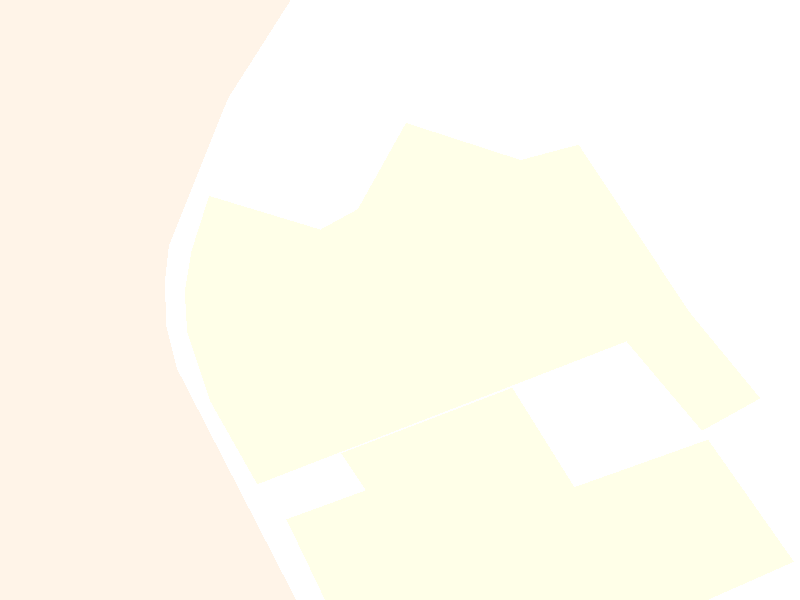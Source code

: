 
global_settings {
    assumed_gamma 2.0
    noise_generator 2
}

camera {
   orthographic
   location <0, 10000, 0>
   sky <0, 1, 0>
   direction <0, 0, 1>
   right <1.05881055874*568.50385331, 0, 0>
   up <0, 1*568.50385331*cos(radians(10)), 0> /* this stretches in y to compensate for the rotate below */
   look_at <0, 0, 0>
   rotate <-10,0,0>
   scale <1,1,1>
   translate <1109383.14489,0,6420134.71535>
}

/* ground */
box {
    <1109082.17595, -0.5, 6419850.46342>, <1109684.11383, -0.0, 6420418.96728>
    pigment {
        color rgb <1, 1, 1>
    }
    finish {
        ambient 1
    }
}
prism { linear_spline  0, 0.01, 53,
/* osm_id=29395745 */
  <1107181.31, 6421608.96>,
  <1107383.67, 6421979.88>,
  <1108189.12, 6422340.56>,
  <1108491.75, 6422477.67>,
  <1108759.9, 6422581.67>,
  <1108908.69, 6422226.59>,
  <1109348.51, 6422409.2>,
  <1109794.87, 6422054.11>,
  <1109598.37, 6421608.27>,
  <1109530.19, 6421438.55>,
  <1109536.21, 6421401.31>,
  <1109549.35, 6421349.32>,
  <1109565.97, 6421300.88>,
  <1109783.43, 6420765.8>,
  <1109558.6, 6420472.07>,
  <1109534.36, 6420440.85>,
  <1109347.42, 6420553.25>,
  <1109348.04, 6420531.51>,
  <1109327.33, 6420471.08>,
  <1109253.66, 6420325.65>,
  <1109209.21, 6420185.89>,
  <1109206.16, 6420151.88>,
  <1109207.38, 6420109.4>,
  <1109215.3, 6420069.74>,
  <1109311.5, 6419834.59>,
  <1109427.19, 6419534.32>,
  <1109472.26, 6419397.41>,
  <1109538.01, 6419292.59>,
  <1109569.07, 6419260.48>,
  <1109598.9, 6419237.84>,
  <1109520.36, 6419171.74>,
  <1109418.06, 6419375.69>,
  <1109364.48, 6419529.61>,
  <1109218.95, 6419531.49>,
  <1109212.86, 6419591.93>,
  <1109049.67, 6419778.88>,
  <1108972.34, 6419709>,
  <1108894.4, 6419786.45>,
  <1108663.62, 6420032.9>,
  <1108590.55, 6420139.61>,
  <1108506.23, 6420238.55>,
  <1108506.94, 6420315.98>,
  <1108506.97, 6420319.12>,
  <1108549.99, 6420355.71>,
  <1108500.44, 6420460.69>,
  <1108456.76, 6420531.68>,
  <1108577.01, 6420580.11>,
  <1108541.46, 6420676.66>,
  <1108316.01, 6420581.68>,
  <1108207.18, 6420854.59>,
  <1107730.49, 6420678.78>,
  <1107593.16, 6420841.14>,
  <1107181.31, 6421608.96>

    texture {
        pigment {
            color rgb <1,0.95,0.9>
        }
        finish {
            ambient 1
            /*specular 0.5
            roughness 0.05
            reflection 0.5*/
        }
    }
}

prism { linear_spline  0, 0.01, 16,
/* osm_id=29080816 */
  <1109221.21, 6420142.63>,
  <1109226.23, 6420181.02>,
  <1109239.51, 6420233.34>,
  <1109323.29, 6420201.41>,
  <1109351.43, 6420220.82>,
  <1109387.64, 6420302.5>,
  <1109473.92, 6420267.31>,
  <1109517.56, 6420281.88>,
  <1109600.73, 6420123.45>,
  <1109654.21, 6420041.55>,
  <1109610.35, 6420010.84>,
  <1109553.52, 6420095.5>,
  <1109275.74, 6419960.08>,
  <1109240.22, 6420039.12>,
  <1109223, 6420104.22>,
  <1109221.21, 6420142.63>

    texture {
        pigment {
            color rgb <1,1,0.9>
        }
        finish {
            ambient 1
            /*specular 0.5
            roughness 0.05
            reflection 0.5*/
        }
    }
}

prism { linear_spline  0, 0.01, 19,
/* osm_id=29395746 */
  <1109297.67, 6419926.87>,
  <1109357.41, 6419954.37>,
  <1109338.81, 6419989.45>,
  <1109467.57, 6420051.53>,
  <1109514.35, 6419957.35>,
  <1109614.93, 6420002.38>,
  <1109679.53, 6419886.69>,
  <1109556.05, 6419817.92>,
  <1109707.73, 6419381.03>,
  <1109724.66, 6419344.64>,
  <1109731.73, 6419328.03>,
  <1109667.52, 6419292.07>,
  <1109646.2, 6419286.93>,
  <1109602.19, 6419264.23>,
  <1109548.22, 6419324.34>,
  <1109488.22, 6419426.82>,
  <1109445.61, 6419549.55>,
  <1109409.08, 6419634.51>,
  <1109297.67, 6419926.87>

    texture {
        pigment {
            color rgb <1,1,0.9>
        }
        finish {
            ambient 1
            /*specular 0.5
            roughness 0.05
            reflection 0.5*/
        }
    }
}

